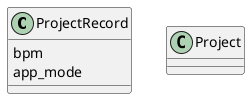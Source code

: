 @startuml


' bridgeの洗い出し方法
' 1.抽象的要素(Clip、Shaping)を洗い出す。
' 2.流動的要素(ClipならBitwigClip, AbletonClip, ShapingはxyModifire, gridModifire)



class ProjectRecord {
    bpm
    app_mode
}

class Project {
}



@enduml